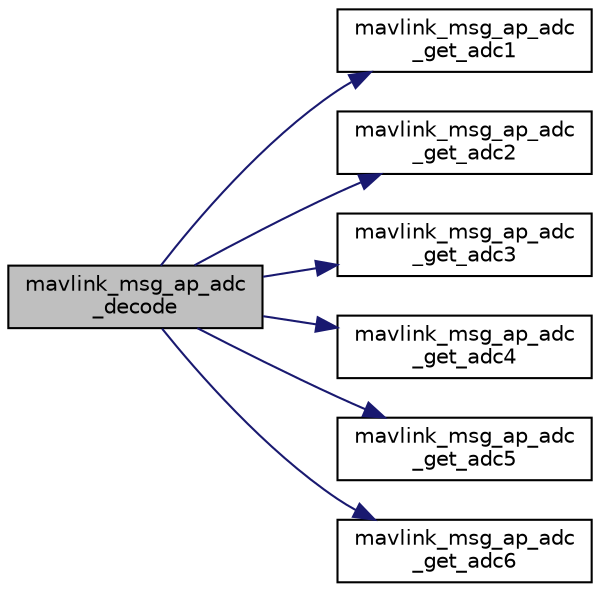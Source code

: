 digraph "mavlink_msg_ap_adc_decode"
{
 // INTERACTIVE_SVG=YES
  edge [fontname="Helvetica",fontsize="10",labelfontname="Helvetica",labelfontsize="10"];
  node [fontname="Helvetica",fontsize="10",shape=record];
  rankdir="LR";
  Node1 [label="mavlink_msg_ap_adc\l_decode",height=0.2,width=0.4,color="black", fillcolor="grey75", style="filled" fontcolor="black"];
  Node1 -> Node2 [color="midnightblue",fontsize="10",style="solid",fontname="Helvetica"];
  Node2 [label="mavlink_msg_ap_adc\l_get_adc1",height=0.2,width=0.4,color="black", fillcolor="white", style="filled",URL="$v0_89_2ardupilotmega_2mavlink__msg__ap__adc_8h.html#af065bff13555f6d845e59d134164bb41",tooltip="Send a ap_adc message. "];
  Node1 -> Node3 [color="midnightblue",fontsize="10",style="solid",fontname="Helvetica"];
  Node3 [label="mavlink_msg_ap_adc\l_get_adc2",height=0.2,width=0.4,color="black", fillcolor="white", style="filled",URL="$v0_89_2ardupilotmega_2mavlink__msg__ap__adc_8h.html#ab5af4e78feacfc0a3246a8abcd7bd226",tooltip="Get field adc2 from ap_adc message. "];
  Node1 -> Node4 [color="midnightblue",fontsize="10",style="solid",fontname="Helvetica"];
  Node4 [label="mavlink_msg_ap_adc\l_get_adc3",height=0.2,width=0.4,color="black", fillcolor="white", style="filled",URL="$v0_89_2ardupilotmega_2mavlink__msg__ap__adc_8h.html#ae77a34078842a8da65bb0cc85dca178e",tooltip="Get field adc3 from ap_adc message. "];
  Node1 -> Node5 [color="midnightblue",fontsize="10",style="solid",fontname="Helvetica"];
  Node5 [label="mavlink_msg_ap_adc\l_get_adc4",height=0.2,width=0.4,color="black", fillcolor="white", style="filled",URL="$v0_89_2ardupilotmega_2mavlink__msg__ap__adc_8h.html#a15f74acf1e6cba25a29d01ba9905b690",tooltip="Get field adc4 from ap_adc message. "];
  Node1 -> Node6 [color="midnightblue",fontsize="10",style="solid",fontname="Helvetica"];
  Node6 [label="mavlink_msg_ap_adc\l_get_adc5",height=0.2,width=0.4,color="black", fillcolor="white", style="filled",URL="$v0_89_2ardupilotmega_2mavlink__msg__ap__adc_8h.html#a02428aef403031f86d62f865e30452dd",tooltip="Get field adc5 from ap_adc message. "];
  Node1 -> Node7 [color="midnightblue",fontsize="10",style="solid",fontname="Helvetica"];
  Node7 [label="mavlink_msg_ap_adc\l_get_adc6",height=0.2,width=0.4,color="black", fillcolor="white", style="filled",URL="$v0_89_2ardupilotmega_2mavlink__msg__ap__adc_8h.html#ad2eb556331529aa4ff56826c3a81e11d",tooltip="Get field adc6 from ap_adc message. "];
}
